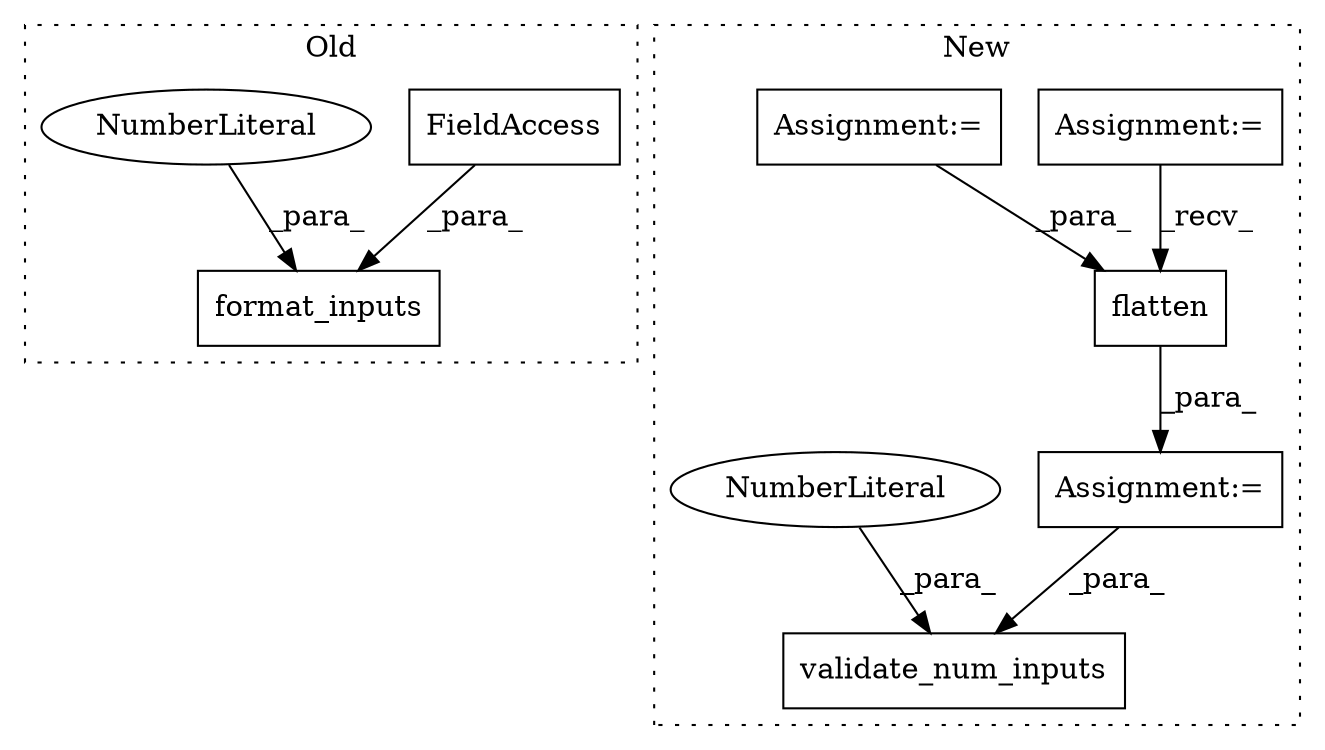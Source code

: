 digraph G {
subgraph cluster0 {
1 [label="format_inputs" a="32" s="1485,1517" l="14,1" shape="box"];
3 [label="FieldAccess" a="22" s="1506" l="9" shape="box"];
4 [label="NumberLiteral" a="34" s="1516" l="1" shape="ellipse"];
label = "Old";
style="dotted";
}
subgraph cluster1 {
2 [label="flatten" a="32" s="1495,1509" l="8,1" shape="box"];
5 [label="Assignment:=" a="7" s="1450" l="4" shape="box"];
6 [label="Assignment:=" a="7" s="1401" l="6" shape="box"];
7 [label="Assignment:=" a="7" s="1489" l="1" shape="box"];
8 [label="validate_num_inputs" a="32" s="1522,1550" l="20,1" shape="box"];
9 [label="NumberLiteral" a="34" s="1549" l="1" shape="ellipse"];
label = "New";
style="dotted";
}
2 -> 7 [label="_para_"];
3 -> 1 [label="_para_"];
4 -> 1 [label="_para_"];
5 -> 2 [label="_recv_"];
6 -> 2 [label="_para_"];
7 -> 8 [label="_para_"];
9 -> 8 [label="_para_"];
}